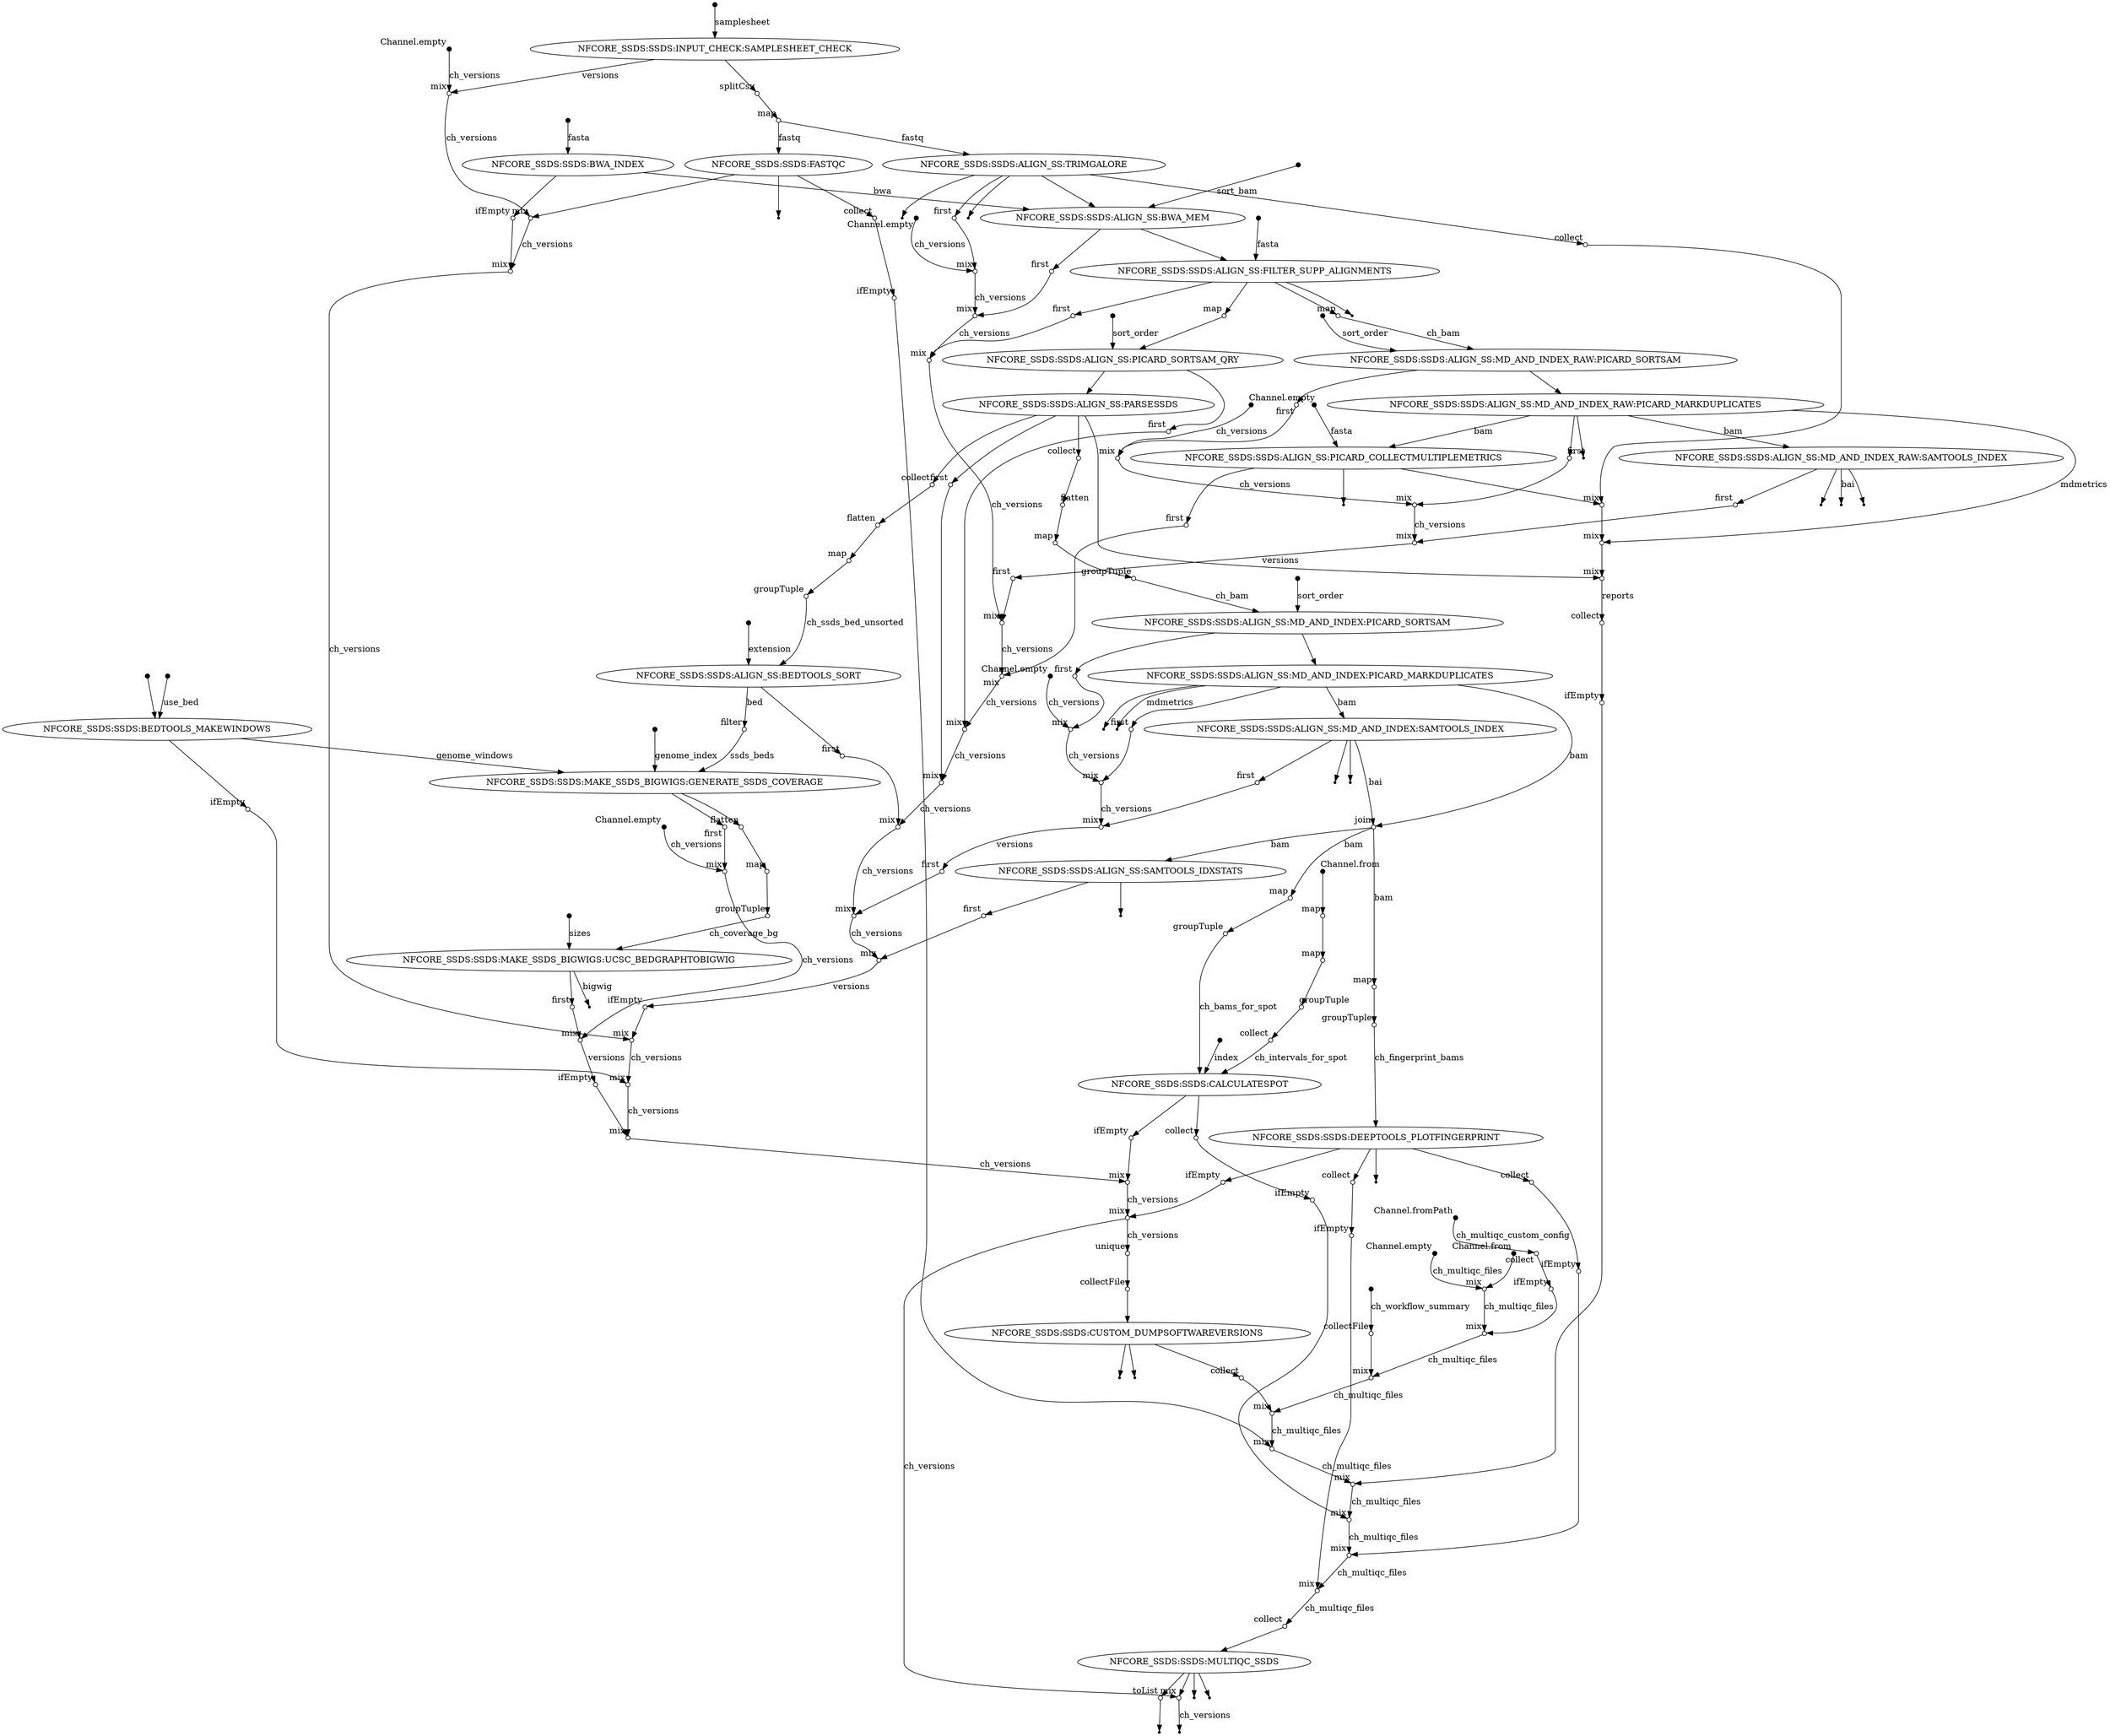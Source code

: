 digraph "ssds_dag" {
v0 [shape=point,label="",fixedsize=true,width=0.1,xlabel="Channel.fromPath"];
v146 [shape=circle,label="",fixedsize=true,width=0.1,xlabel="collect"];
v0 -> v146 [label="ch_multiqc_custom_config"];

v1 [shape=point,label="",fixedsize=true,width=0.1,xlabel="Channel.from"];
v2 [shape=circle,label="",fixedsize=true,width=0.1,xlabel="map"];
v1 -> v2;

v2 [shape=circle,label="",fixedsize=true,width=0.1,xlabel="map"];
v125 [shape=circle,label="",fixedsize=true,width=0.1,xlabel="map"];
v2 -> v125;

v3 [shape=point,label="",fixedsize=true,width=0.1,xlabel="Channel.empty"];
v8 [shape=circle,label="",fixedsize=true,width=0.1,xlabel="mix"];
v3 -> v8 [label="ch_versions"];

v4 [shape=point,label="",fixedsize=true,width=0.1];
v5 [label="NFCORE_SSDS:SSDS:INPUT_CHECK:SAMPLESHEET_CHECK"];
v4 -> v5 [label="samplesheet"];

v5 [label="NFCORE_SSDS:SSDS:INPUT_CHECK:SAMPLESHEET_CHECK"];
v6 [shape=circle,label="",fixedsize=true,width=0.1,xlabel="splitCsv"];
v5 -> v6;

v5 [label="NFCORE_SSDS:SSDS:INPUT_CHECK:SAMPLESHEET_CHECK"];
v8 [shape=circle,label="",fixedsize=true,width=0.1,xlabel="mix"];
v5 -> v8 [label="versions"];

v6 [shape=circle,label="",fixedsize=true,width=0.1,xlabel="splitCsv"];
v7 [shape=circle,label="",fixedsize=true,width=0.1,xlabel="map"];
v6 -> v7;

v7 [shape=circle,label="",fixedsize=true,width=0.1,xlabel="map"];
v9 [label="NFCORE_SSDS:SSDS:FASTQC"];
v7 -> v9 [label="fastq"];

v8 [shape=circle,label="",fixedsize=true,width=0.1,xlabel="mix"];
v11 [shape=circle,label="",fixedsize=true,width=0.1,xlabel="mix"];
v8 -> v11 [label="ch_versions"];

v9 [label="NFCORE_SSDS:SSDS:FASTQC"];
v10 [shape=point];
v9 -> v10;

v9 [label="NFCORE_SSDS:SSDS:FASTQC"];
v154 [shape=circle,label="",fixedsize=true,width=0.1,xlabel="collect"];
v9 -> v154;

v9 [label="NFCORE_SSDS:SSDS:FASTQC"];
v11 [shape=circle,label="",fixedsize=true,width=0.1,xlabel="mix"];
v9 -> v11;

v11 [shape=circle,label="",fixedsize=true,width=0.1,xlabel="mix"];
v15 [shape=circle,label="",fixedsize=true,width=0.1,xlabel="mix"];
v11 -> v15 [label="ch_versions"];

v12 [shape=point,label="",fixedsize=true,width=0.1];
v13 [label="NFCORE_SSDS:SSDS:BWA_INDEX"];
v12 -> v13 [label="fasta"];

v13 [label="NFCORE_SSDS:SSDS:BWA_INDEX"];
v21 [label="NFCORE_SSDS:SSDS:ALIGN_SS:BWA_MEM"];
v13 -> v21 [label="bwa"];

v13 [label="NFCORE_SSDS:SSDS:BWA_INDEX"];
v14 [shape=circle,label="",fixedsize=true,width=0.1,xlabel="ifEmpty"];
v13 -> v14;

v14 [shape=circle,label="",fixedsize=true,width=0.1,xlabel="ifEmpty"];
v15 [shape=circle,label="",fixedsize=true,width=0.1,xlabel="mix"];
v14 -> v15;

v15 [shape=circle,label="",fixedsize=true,width=0.1,xlabel="mix"];
v101 [shape=circle,label="",fixedsize=true,width=0.1,xlabel="mix"];
v15 -> v101 [label="ch_versions"];

v16 [shape=point,label="",fixedsize=true,width=0.1,xlabel="Channel.empty"];
v81 [shape=circle,label="",fixedsize=true,width=0.1,xlabel="mix"];
v16 -> v81 [label="ch_versions"];

v7 [shape=circle,label="",fixedsize=true,width=0.1,xlabel="map"];
v17 [label="NFCORE_SSDS:SSDS:ALIGN_SS:TRIMGALORE"];
v7 -> v17 [label="fastq"];

v17 [label="NFCORE_SSDS:SSDS:ALIGN_SS:TRIMGALORE"];
v21 [label="NFCORE_SSDS:SSDS:ALIGN_SS:BWA_MEM"];
v17 -> v21;

v17 [label="NFCORE_SSDS:SSDS:ALIGN_SS:TRIMGALORE"];
v76 [shape=circle,label="",fixedsize=true,width=0.1,xlabel="collect"];
v17 -> v76;

v17 [label="NFCORE_SSDS:SSDS:ALIGN_SS:TRIMGALORE"];
v80 [shape=circle,label="",fixedsize=true,width=0.1,xlabel="first"];
v17 -> v80;

v17 [label="NFCORE_SSDS:SSDS:ALIGN_SS:TRIMGALORE"];
v19 [shape=point];
v17 -> v19;

v17 [label="NFCORE_SSDS:SSDS:ALIGN_SS:TRIMGALORE"];
v18 [shape=point];
v17 -> v18;

v20 [shape=point,label="",fixedsize=true,width=0.1];
v21 [label="NFCORE_SSDS:SSDS:ALIGN_SS:BWA_MEM"];
v20 -> v21 [label="sort_bam"];

v21 [label="NFCORE_SSDS:SSDS:ALIGN_SS:BWA_MEM"];
v23 [label="NFCORE_SSDS:SSDS:ALIGN_SS:FILTER_SUPP_ALIGNMENTS"];
v21 -> v23;

v21 [label="NFCORE_SSDS:SSDS:ALIGN_SS:BWA_MEM"];
v82 [shape=circle,label="",fixedsize=true,width=0.1,xlabel="first"];
v21 -> v82;

v22 [shape=point,label="",fixedsize=true,width=0.1];
v23 [label="NFCORE_SSDS:SSDS:ALIGN_SS:FILTER_SUPP_ALIGNMENTS"];
v22 -> v23 [label="fasta"];

v23 [label="NFCORE_SSDS:SSDS:ALIGN_SS:FILTER_SUPP_ALIGNMENTS"];
v25 [shape=circle,label="",fixedsize=true,width=0.1,xlabel="map"];
v23 -> v25;

v23 [label="NFCORE_SSDS:SSDS:ALIGN_SS:FILTER_SUPP_ALIGNMENTS"];
v24 [shape=point];
v23 -> v24;

v23 [label="NFCORE_SSDS:SSDS:ALIGN_SS:FILTER_SUPP_ALIGNMENTS"];
v84 [shape=circle,label="",fixedsize=true,width=0.1,xlabel="first"];
v23 -> v84;

v25 [shape=circle,label="",fixedsize=true,width=0.1,xlabel="map"];
v28 [label="NFCORE_SSDS:SSDS:ALIGN_SS:MD_AND_INDEX_RAW:PICARD_SORTSAM"];
v25 -> v28 [label="ch_bam"];

v26 [shape=point,label="",fixedsize=true,width=0.1,xlabel="Channel.empty"];
v36 [shape=circle,label="",fixedsize=true,width=0.1,xlabel="mix"];
v26 -> v36 [label="ch_versions"];

v27 [shape=point,label="",fixedsize=true,width=0.1];
v28 [label="NFCORE_SSDS:SSDS:ALIGN_SS:MD_AND_INDEX_RAW:PICARD_SORTSAM"];
v27 -> v28 [label="sort_order"];

v28 [label="NFCORE_SSDS:SSDS:ALIGN_SS:MD_AND_INDEX_RAW:PICARD_SORTSAM"];
v29 [label="NFCORE_SSDS:SSDS:ALIGN_SS:MD_AND_INDEX_RAW:PICARD_MARKDUPLICATES"];
v28 -> v29;

v28 [label="NFCORE_SSDS:SSDS:ALIGN_SS:MD_AND_INDEX_RAW:PICARD_SORTSAM"];
v35 [shape=circle,label="",fixedsize=true,width=0.1,xlabel="first"];
v28 -> v35;

v29 [label="NFCORE_SSDS:SSDS:ALIGN_SS:MD_AND_INDEX_RAW:PICARD_MARKDUPLICATES"];
v31 [label="NFCORE_SSDS:SSDS:ALIGN_SS:MD_AND_INDEX_RAW:SAMTOOLS_INDEX"];
v29 -> v31 [label="bam"];

v29 [label="NFCORE_SSDS:SSDS:ALIGN_SS:MD_AND_INDEX_RAW:PICARD_MARKDUPLICATES"];
v30 [shape=point];
v29 -> v30;

v29 [label="NFCORE_SSDS:SSDS:ALIGN_SS:MD_AND_INDEX_RAW:PICARD_MARKDUPLICATES"];
v78 [shape=circle,label="",fixedsize=true,width=0.1,xlabel="mix"];
v29 -> v78 [label="mdmetrics"];

v29 [label="NFCORE_SSDS:SSDS:ALIGN_SS:MD_AND_INDEX_RAW:PICARD_MARKDUPLICATES"];
v37 [shape=circle,label="",fixedsize=true,width=0.1,xlabel="first"];
v29 -> v37;

v31 [label="NFCORE_SSDS:SSDS:ALIGN_SS:MD_AND_INDEX_RAW:SAMTOOLS_INDEX"];
v34 [shape=point];
v31 -> v34 [label="bai"];

v31 [label="NFCORE_SSDS:SSDS:ALIGN_SS:MD_AND_INDEX_RAW:SAMTOOLS_INDEX"];
v33 [shape=point];
v31 -> v33;

v31 [label="NFCORE_SSDS:SSDS:ALIGN_SS:MD_AND_INDEX_RAW:SAMTOOLS_INDEX"];
v32 [shape=point];
v31 -> v32;

v31 [label="NFCORE_SSDS:SSDS:ALIGN_SS:MD_AND_INDEX_RAW:SAMTOOLS_INDEX"];
v39 [shape=circle,label="",fixedsize=true,width=0.1,xlabel="first"];
v31 -> v39;

v35 [shape=circle,label="",fixedsize=true,width=0.1,xlabel="first"];
v36 [shape=circle,label="",fixedsize=true,width=0.1,xlabel="mix"];
v35 -> v36;

v36 [shape=circle,label="",fixedsize=true,width=0.1,xlabel="mix"];
v38 [shape=circle,label="",fixedsize=true,width=0.1,xlabel="mix"];
v36 -> v38 [label="ch_versions"];

v37 [shape=circle,label="",fixedsize=true,width=0.1,xlabel="first"];
v38 [shape=circle,label="",fixedsize=true,width=0.1,xlabel="mix"];
v37 -> v38;

v38 [shape=circle,label="",fixedsize=true,width=0.1,xlabel="mix"];
v40 [shape=circle,label="",fixedsize=true,width=0.1,xlabel="mix"];
v38 -> v40 [label="ch_versions"];

v39 [shape=circle,label="",fixedsize=true,width=0.1,xlabel="first"];
v40 [shape=circle,label="",fixedsize=true,width=0.1,xlabel="mix"];
v39 -> v40;

v40 [shape=circle,label="",fixedsize=true,width=0.1,xlabel="mix"];
v86 [shape=circle,label="",fixedsize=true,width=0.1,xlabel="first"];
v40 -> v86 [label="versions"];

v29 [label="NFCORE_SSDS:SSDS:ALIGN_SS:MD_AND_INDEX_RAW:PICARD_MARKDUPLICATES"];
v42 [label="NFCORE_SSDS:SSDS:ALIGN_SS:PICARD_COLLECTMULTIPLEMETRICS"];
v29 -> v42 [label="bam"];

v41 [shape=point,label="",fixedsize=true,width=0.1];
v42 [label="NFCORE_SSDS:SSDS:ALIGN_SS:PICARD_COLLECTMULTIPLEMETRICS"];
v41 -> v42 [label="fasta"];

v42 [label="NFCORE_SSDS:SSDS:ALIGN_SS:PICARD_COLLECTMULTIPLEMETRICS"];
v77 [shape=circle,label="",fixedsize=true,width=0.1,xlabel="mix"];
v42 -> v77;

v42 [label="NFCORE_SSDS:SSDS:ALIGN_SS:PICARD_COLLECTMULTIPLEMETRICS"];
v43 [shape=point];
v42 -> v43;

v42 [label="NFCORE_SSDS:SSDS:ALIGN_SS:PICARD_COLLECTMULTIPLEMETRICS"];
v88 [shape=circle,label="",fixedsize=true,width=0.1,xlabel="first"];
v42 -> v88;

v23 [label="NFCORE_SSDS:SSDS:ALIGN_SS:FILTER_SUPP_ALIGNMENTS"];
v44 [shape=circle,label="",fixedsize=true,width=0.1,xlabel="map"];
v23 -> v44;

v44 [shape=circle,label="",fixedsize=true,width=0.1,xlabel="map"];
v46 [label="NFCORE_SSDS:SSDS:ALIGN_SS:PICARD_SORTSAM_QRY"];
v44 -> v46;

v45 [shape=point,label="",fixedsize=true,width=0.1];
v46 [label="NFCORE_SSDS:SSDS:ALIGN_SS:PICARD_SORTSAM_QRY"];
v45 -> v46 [label="sort_order"];

v46 [label="NFCORE_SSDS:SSDS:ALIGN_SS:PICARD_SORTSAM_QRY"];
v47 [label="NFCORE_SSDS:SSDS:ALIGN_SS:PARSESSDS"];
v46 -> v47;

v46 [label="NFCORE_SSDS:SSDS:ALIGN_SS:PICARD_SORTSAM_QRY"];
v90 [shape=circle,label="",fixedsize=true,width=0.1,xlabel="first"];
v46 -> v90;

v47 [label="NFCORE_SSDS:SSDS:ALIGN_SS:PARSESSDS"];
v48 [shape=circle,label="",fixedsize=true,width=0.1,xlabel="collect"];
v47 -> v48;

v47 [label="NFCORE_SSDS:SSDS:ALIGN_SS:PARSESSDS"];
v52 [shape=circle,label="",fixedsize=true,width=0.1,xlabel="collect"];
v47 -> v52;

v47 [label="NFCORE_SSDS:SSDS:ALIGN_SS:PARSESSDS"];
v79 [shape=circle,label="",fixedsize=true,width=0.1,xlabel="mix"];
v47 -> v79;

v47 [label="NFCORE_SSDS:SSDS:ALIGN_SS:PARSESSDS"];
v92 [shape=circle,label="",fixedsize=true,width=0.1,xlabel="first"];
v47 -> v92;

v48 [shape=circle,label="",fixedsize=true,width=0.1,xlabel="collect"];
v49 [shape=circle,label="",fixedsize=true,width=0.1,xlabel="flatten"];
v48 -> v49;

v49 [shape=circle,label="",fixedsize=true,width=0.1,xlabel="flatten"];
v50 [shape=circle,label="",fixedsize=true,width=0.1,xlabel="map"];
v49 -> v50;

v50 [shape=circle,label="",fixedsize=true,width=0.1,xlabel="map"];
v51 [shape=circle,label="",fixedsize=true,width=0.1,xlabel="groupTuple"];
v50 -> v51;

v51 [shape=circle,label="",fixedsize=true,width=0.1,xlabel="groupTuple"];
v60 [label="NFCORE_SSDS:SSDS:ALIGN_SS:MD_AND_INDEX:PICARD_SORTSAM"];
v51 -> v60 [label="ch_bam"];

v52 [shape=circle,label="",fixedsize=true,width=0.1,xlabel="collect"];
v53 [shape=circle,label="",fixedsize=true,width=0.1,xlabel="flatten"];
v52 -> v53;

v53 [shape=circle,label="",fixedsize=true,width=0.1,xlabel="flatten"];
v54 [shape=circle,label="",fixedsize=true,width=0.1,xlabel="map"];
v53 -> v54;

v54 [shape=circle,label="",fixedsize=true,width=0.1,xlabel="map"];
v55 [shape=circle,label="",fixedsize=true,width=0.1,xlabel="groupTuple"];
v54 -> v55;

v55 [shape=circle,label="",fixedsize=true,width=0.1,xlabel="groupTuple"];
v57 [label="NFCORE_SSDS:SSDS:ALIGN_SS:BEDTOOLS_SORT"];
v55 -> v57 [label="ch_ssds_bed_unsorted"];

v56 [shape=point,label="",fixedsize=true,width=0.1];
v57 [label="NFCORE_SSDS:SSDS:ALIGN_SS:BEDTOOLS_SORT"];
v56 -> v57 [label="extension"];

v57 [label="NFCORE_SSDS:SSDS:ALIGN_SS:BEDTOOLS_SORT"];
v107 [shape=circle,label="",fixedsize=true,width=0.1,xlabel="filter"];
v57 -> v107 [label="bed"];

v57 [label="NFCORE_SSDS:SSDS:ALIGN_SS:BEDTOOLS_SORT"];
v94 [shape=circle,label="",fixedsize=true,width=0.1,xlabel="first"];
v57 -> v94;

v58 [shape=point,label="",fixedsize=true,width=0.1,xlabel="Channel.empty"];
v68 [shape=circle,label="",fixedsize=true,width=0.1,xlabel="mix"];
v58 -> v68 [label="ch_versions"];

v59 [shape=point,label="",fixedsize=true,width=0.1];
v60 [label="NFCORE_SSDS:SSDS:ALIGN_SS:MD_AND_INDEX:PICARD_SORTSAM"];
v59 -> v60 [label="sort_order"];

v60 [label="NFCORE_SSDS:SSDS:ALIGN_SS:MD_AND_INDEX:PICARD_SORTSAM"];
v61 [label="NFCORE_SSDS:SSDS:ALIGN_SS:MD_AND_INDEX:PICARD_MARKDUPLICATES"];
v60 -> v61;

v60 [label="NFCORE_SSDS:SSDS:ALIGN_SS:MD_AND_INDEX:PICARD_SORTSAM"];
v67 [shape=circle,label="",fixedsize=true,width=0.1,xlabel="first"];
v60 -> v67;

v61 [label="NFCORE_SSDS:SSDS:ALIGN_SS:MD_AND_INDEX:PICARD_MARKDUPLICATES"];
v64 [label="NFCORE_SSDS:SSDS:ALIGN_SS:MD_AND_INDEX:SAMTOOLS_INDEX"];
v61 -> v64 [label="bam"];

v61 [label="NFCORE_SSDS:SSDS:ALIGN_SS:MD_AND_INDEX:PICARD_MARKDUPLICATES"];
v63 [shape=point];
v61 -> v63;

v61 [label="NFCORE_SSDS:SSDS:ALIGN_SS:MD_AND_INDEX:PICARD_MARKDUPLICATES"];
v62 [shape=point];
v61 -> v62 [label="mdmetrics"];

v61 [label="NFCORE_SSDS:SSDS:ALIGN_SS:MD_AND_INDEX:PICARD_MARKDUPLICATES"];
v69 [shape=circle,label="",fixedsize=true,width=0.1,xlabel="first"];
v61 -> v69;

v64 [label="NFCORE_SSDS:SSDS:ALIGN_SS:MD_AND_INDEX:SAMTOOLS_INDEX"];
v73 [shape=circle,label="",fixedsize=true,width=0.1,xlabel="join"];
v64 -> v73 [label="bai"];

v64 [label="NFCORE_SSDS:SSDS:ALIGN_SS:MD_AND_INDEX:SAMTOOLS_INDEX"];
v66 [shape=point];
v64 -> v66;

v64 [label="NFCORE_SSDS:SSDS:ALIGN_SS:MD_AND_INDEX:SAMTOOLS_INDEX"];
v65 [shape=point];
v64 -> v65;

v64 [label="NFCORE_SSDS:SSDS:ALIGN_SS:MD_AND_INDEX:SAMTOOLS_INDEX"];
v71 [shape=circle,label="",fixedsize=true,width=0.1,xlabel="first"];
v64 -> v71;

v67 [shape=circle,label="",fixedsize=true,width=0.1,xlabel="first"];
v68 [shape=circle,label="",fixedsize=true,width=0.1,xlabel="mix"];
v67 -> v68;

v68 [shape=circle,label="",fixedsize=true,width=0.1,xlabel="mix"];
v70 [shape=circle,label="",fixedsize=true,width=0.1,xlabel="mix"];
v68 -> v70 [label="ch_versions"];

v69 [shape=circle,label="",fixedsize=true,width=0.1,xlabel="first"];
v70 [shape=circle,label="",fixedsize=true,width=0.1,xlabel="mix"];
v69 -> v70;

v70 [shape=circle,label="",fixedsize=true,width=0.1,xlabel="mix"];
v72 [shape=circle,label="",fixedsize=true,width=0.1,xlabel="mix"];
v70 -> v72 [label="ch_versions"];

v71 [shape=circle,label="",fixedsize=true,width=0.1,xlabel="first"];
v72 [shape=circle,label="",fixedsize=true,width=0.1,xlabel="mix"];
v71 -> v72;

v72 [shape=circle,label="",fixedsize=true,width=0.1,xlabel="mix"];
v96 [shape=circle,label="",fixedsize=true,width=0.1,xlabel="first"];
v72 -> v96 [label="versions"];

v61 [label="NFCORE_SSDS:SSDS:ALIGN_SS:MD_AND_INDEX:PICARD_MARKDUPLICATES"];
v73 [shape=circle,label="",fixedsize=true,width=0.1,xlabel="join"];
v61 -> v73 [label="bam"];

v73 [shape=circle,label="",fixedsize=true,width=0.1,xlabel="join"];
v74 [label="NFCORE_SSDS:SSDS:ALIGN_SS:SAMTOOLS_IDXSTATS"];
v73 -> v74 [label="bam"];

v74 [label="NFCORE_SSDS:SSDS:ALIGN_SS:SAMTOOLS_IDXSTATS"];
v75 [shape=point];
v74 -> v75;

v74 [label="NFCORE_SSDS:SSDS:ALIGN_SS:SAMTOOLS_IDXSTATS"];
v98 [shape=circle,label="",fixedsize=true,width=0.1,xlabel="first"];
v74 -> v98;

v76 [shape=circle,label="",fixedsize=true,width=0.1,xlabel="collect"];
v77 [shape=circle,label="",fixedsize=true,width=0.1,xlabel="mix"];
v76 -> v77;

v77 [shape=circle,label="",fixedsize=true,width=0.1,xlabel="mix"];
v78 [shape=circle,label="",fixedsize=true,width=0.1,xlabel="mix"];
v77 -> v78;

v78 [shape=circle,label="",fixedsize=true,width=0.1,xlabel="mix"];
v79 [shape=circle,label="",fixedsize=true,width=0.1,xlabel="mix"];
v78 -> v79;

v79 [shape=circle,label="",fixedsize=true,width=0.1,xlabel="mix"];
v157 [shape=circle,label="",fixedsize=true,width=0.1,xlabel="collect"];
v79 -> v157 [label="reports"];

v80 [shape=circle,label="",fixedsize=true,width=0.1,xlabel="first"];
v81 [shape=circle,label="",fixedsize=true,width=0.1,xlabel="mix"];
v80 -> v81;

v81 [shape=circle,label="",fixedsize=true,width=0.1,xlabel="mix"];
v83 [shape=circle,label="",fixedsize=true,width=0.1,xlabel="mix"];
v81 -> v83 [label="ch_versions"];

v82 [shape=circle,label="",fixedsize=true,width=0.1,xlabel="first"];
v83 [shape=circle,label="",fixedsize=true,width=0.1,xlabel="mix"];
v82 -> v83;

v83 [shape=circle,label="",fixedsize=true,width=0.1,xlabel="mix"];
v85 [shape=circle,label="",fixedsize=true,width=0.1,xlabel="mix"];
v83 -> v85 [label="ch_versions"];

v84 [shape=circle,label="",fixedsize=true,width=0.1,xlabel="first"];
v85 [shape=circle,label="",fixedsize=true,width=0.1,xlabel="mix"];
v84 -> v85;

v85 [shape=circle,label="",fixedsize=true,width=0.1,xlabel="mix"];
v87 [shape=circle,label="",fixedsize=true,width=0.1,xlabel="mix"];
v85 -> v87 [label="ch_versions"];

v86 [shape=circle,label="",fixedsize=true,width=0.1,xlabel="first"];
v87 [shape=circle,label="",fixedsize=true,width=0.1,xlabel="mix"];
v86 -> v87;

v87 [shape=circle,label="",fixedsize=true,width=0.1,xlabel="mix"];
v89 [shape=circle,label="",fixedsize=true,width=0.1,xlabel="mix"];
v87 -> v89 [label="ch_versions"];

v88 [shape=circle,label="",fixedsize=true,width=0.1,xlabel="first"];
v89 [shape=circle,label="",fixedsize=true,width=0.1,xlabel="mix"];
v88 -> v89;

v89 [shape=circle,label="",fixedsize=true,width=0.1,xlabel="mix"];
v91 [shape=circle,label="",fixedsize=true,width=0.1,xlabel="mix"];
v89 -> v91 [label="ch_versions"];

v90 [shape=circle,label="",fixedsize=true,width=0.1,xlabel="first"];
v91 [shape=circle,label="",fixedsize=true,width=0.1,xlabel="mix"];
v90 -> v91;

v91 [shape=circle,label="",fixedsize=true,width=0.1,xlabel="mix"];
v93 [shape=circle,label="",fixedsize=true,width=0.1,xlabel="mix"];
v91 -> v93 [label="ch_versions"];

v92 [shape=circle,label="",fixedsize=true,width=0.1,xlabel="first"];
v93 [shape=circle,label="",fixedsize=true,width=0.1,xlabel="mix"];
v92 -> v93;

v93 [shape=circle,label="",fixedsize=true,width=0.1,xlabel="mix"];
v95 [shape=circle,label="",fixedsize=true,width=0.1,xlabel="mix"];
v93 -> v95 [label="ch_versions"];

v94 [shape=circle,label="",fixedsize=true,width=0.1,xlabel="first"];
v95 [shape=circle,label="",fixedsize=true,width=0.1,xlabel="mix"];
v94 -> v95;

v95 [shape=circle,label="",fixedsize=true,width=0.1,xlabel="mix"];
v97 [shape=circle,label="",fixedsize=true,width=0.1,xlabel="mix"];
v95 -> v97 [label="ch_versions"];

v96 [shape=circle,label="",fixedsize=true,width=0.1,xlabel="first"];
v97 [shape=circle,label="",fixedsize=true,width=0.1,xlabel="mix"];
v96 -> v97;

v97 [shape=circle,label="",fixedsize=true,width=0.1,xlabel="mix"];
v99 [shape=circle,label="",fixedsize=true,width=0.1,xlabel="mix"];
v97 -> v99 [label="ch_versions"];

v98 [shape=circle,label="",fixedsize=true,width=0.1,xlabel="first"];
v99 [shape=circle,label="",fixedsize=true,width=0.1,xlabel="mix"];
v98 -> v99;

v99 [shape=circle,label="",fixedsize=true,width=0.1,xlabel="mix"];
v100 [shape=circle,label="",fixedsize=true,width=0.1,xlabel="ifEmpty"];
v99 -> v100 [label="versions"];

v100 [shape=circle,label="",fixedsize=true,width=0.1,xlabel="ifEmpty"];
v101 [shape=circle,label="",fixedsize=true,width=0.1,xlabel="mix"];
v100 -> v101;

v101 [shape=circle,label="",fixedsize=true,width=0.1,xlabel="mix"];
v106 [shape=circle,label="",fixedsize=true,width=0.1,xlabel="mix"];
v101 -> v106 [label="ch_versions"];

v102 [shape=point,label="",fixedsize=true,width=0.1];
v104 [label="NFCORE_SSDS:SSDS:BEDTOOLS_MAKEWINDOWS"];
v102 -> v104;

v103 [shape=point,label="",fixedsize=true,width=0.1];
v104 [label="NFCORE_SSDS:SSDS:BEDTOOLS_MAKEWINDOWS"];
v103 -> v104 [label="use_bed"];

v104 [label="NFCORE_SSDS:SSDS:BEDTOOLS_MAKEWINDOWS"];
v110 [label="NFCORE_SSDS:SSDS:MAKE_SSDS_BIGWIGS:GENERATE_SSDS_COVERAGE"];
v104 -> v110 [label="genome_windows"];

v104 [label="NFCORE_SSDS:SSDS:BEDTOOLS_MAKEWINDOWS"];
v105 [shape=circle,label="",fixedsize=true,width=0.1,xlabel="ifEmpty"];
v104 -> v105;

v105 [shape=circle,label="",fixedsize=true,width=0.1,xlabel="ifEmpty"];
v106 [shape=circle,label="",fixedsize=true,width=0.1,xlabel="mix"];
v105 -> v106;

v106 [shape=circle,label="",fixedsize=true,width=0.1,xlabel="mix"];
v122 [shape=circle,label="",fixedsize=true,width=0.1,xlabel="mix"];
v106 -> v122 [label="ch_versions"];

v107 [shape=circle,label="",fixedsize=true,width=0.1,xlabel="filter"];
v110 [label="NFCORE_SSDS:SSDS:MAKE_SSDS_BIGWIGS:GENERATE_SSDS_COVERAGE"];
v107 -> v110 [label="ssds_beds"];

v108 [shape=point,label="",fixedsize=true,width=0.1,xlabel="Channel.empty"];
v118 [shape=circle,label="",fixedsize=true,width=0.1,xlabel="mix"];
v108 -> v118 [label="ch_versions"];

v109 [shape=point,label="",fixedsize=true,width=0.1];
v110 [label="NFCORE_SSDS:SSDS:MAKE_SSDS_BIGWIGS:GENERATE_SSDS_COVERAGE"];
v109 -> v110 [label="genome_index"];

v110 [label="NFCORE_SSDS:SSDS:MAKE_SSDS_BIGWIGS:GENERATE_SSDS_COVERAGE"];
v111 [shape=circle,label="",fixedsize=true,width=0.1,xlabel="flatten"];
v110 -> v111;

v110 [label="NFCORE_SSDS:SSDS:MAKE_SSDS_BIGWIGS:GENERATE_SSDS_COVERAGE"];
v117 [shape=circle,label="",fixedsize=true,width=0.1,xlabel="first"];
v110 -> v117;

v111 [shape=circle,label="",fixedsize=true,width=0.1,xlabel="flatten"];
v112 [shape=circle,label="",fixedsize=true,width=0.1,xlabel="map"];
v111 -> v112;

v112 [shape=circle,label="",fixedsize=true,width=0.1,xlabel="map"];
v113 [shape=circle,label="",fixedsize=true,width=0.1,xlabel="groupTuple"];
v112 -> v113;

v113 [shape=circle,label="",fixedsize=true,width=0.1,xlabel="groupTuple"];
v115 [label="NFCORE_SSDS:SSDS:MAKE_SSDS_BIGWIGS:UCSC_BEDGRAPHTOBIGWIG"];
v113 -> v115 [label="ch_coverage_bg"];

v114 [shape=point,label="",fixedsize=true,width=0.1];
v115 [label="NFCORE_SSDS:SSDS:MAKE_SSDS_BIGWIGS:UCSC_BEDGRAPHTOBIGWIG"];
v114 -> v115 [label="sizes"];

v115 [label="NFCORE_SSDS:SSDS:MAKE_SSDS_BIGWIGS:UCSC_BEDGRAPHTOBIGWIG"];
v116 [shape=point];
v115 -> v116 [label="bigwig"];

v115 [label="NFCORE_SSDS:SSDS:MAKE_SSDS_BIGWIGS:UCSC_BEDGRAPHTOBIGWIG"];
v119 [shape=circle,label="",fixedsize=true,width=0.1,xlabel="first"];
v115 -> v119;

v117 [shape=circle,label="",fixedsize=true,width=0.1,xlabel="first"];
v118 [shape=circle,label="",fixedsize=true,width=0.1,xlabel="mix"];
v117 -> v118;

v118 [shape=circle,label="",fixedsize=true,width=0.1,xlabel="mix"];
v120 [shape=circle,label="",fixedsize=true,width=0.1,xlabel="mix"];
v118 -> v120 [label="ch_versions"];

v119 [shape=circle,label="",fixedsize=true,width=0.1,xlabel="first"];
v120 [shape=circle,label="",fixedsize=true,width=0.1,xlabel="mix"];
v119 -> v120;

v120 [shape=circle,label="",fixedsize=true,width=0.1,xlabel="mix"];
v121 [shape=circle,label="",fixedsize=true,width=0.1,xlabel="ifEmpty"];
v120 -> v121 [label="versions"];

v121 [shape=circle,label="",fixedsize=true,width=0.1,xlabel="ifEmpty"];
v122 [shape=circle,label="",fixedsize=true,width=0.1,xlabel="mix"];
v121 -> v122;

v122 [shape=circle,label="",fixedsize=true,width=0.1,xlabel="mix"];
v131 [shape=circle,label="",fixedsize=true,width=0.1,xlabel="mix"];
v122 -> v131 [label="ch_versions"];

v73 [shape=circle,label="",fixedsize=true,width=0.1,xlabel="join"];
v123 [shape=circle,label="",fixedsize=true,width=0.1,xlabel="map"];
v73 -> v123 [label="bam"];

v123 [shape=circle,label="",fixedsize=true,width=0.1,xlabel="map"];
v124 [shape=circle,label="",fixedsize=true,width=0.1,xlabel="groupTuple"];
v123 -> v124;

v124 [shape=circle,label="",fixedsize=true,width=0.1,xlabel="groupTuple"];
v129 [label="NFCORE_SSDS:SSDS:CALCULATESPOT"];
v124 -> v129 [label="ch_bams_for_spot"];

v125 [shape=circle,label="",fixedsize=true,width=0.1,xlabel="map"];
v126 [shape=circle,label="",fixedsize=true,width=0.1,xlabel="groupTuple"];
v125 -> v126;

v126 [shape=circle,label="",fixedsize=true,width=0.1,xlabel="groupTuple"];
v127 [shape=circle,label="",fixedsize=true,width=0.1,xlabel="collect"];
v126 -> v127;

v127 [shape=circle,label="",fixedsize=true,width=0.1,xlabel="collect"];
v129 [label="NFCORE_SSDS:SSDS:CALCULATESPOT"];
v127 -> v129 [label="ch_intervals_for_spot"];

v128 [shape=point,label="",fixedsize=true,width=0.1];
v129 [label="NFCORE_SSDS:SSDS:CALCULATESPOT"];
v128 -> v129 [label="index"];

v129 [label="NFCORE_SSDS:SSDS:CALCULATESPOT"];
v160 [shape=circle,label="",fixedsize=true,width=0.1,xlabel="collect"];
v129 -> v160;

v129 [label="NFCORE_SSDS:SSDS:CALCULATESPOT"];
v130 [shape=circle,label="",fixedsize=true,width=0.1,xlabel="ifEmpty"];
v129 -> v130;

v130 [shape=circle,label="",fixedsize=true,width=0.1,xlabel="ifEmpty"];
v131 [shape=circle,label="",fixedsize=true,width=0.1,xlabel="mix"];
v130 -> v131;

v131 [shape=circle,label="",fixedsize=true,width=0.1,xlabel="mix"];
v137 [shape=circle,label="",fixedsize=true,width=0.1,xlabel="mix"];
v131 -> v137 [label="ch_versions"];

v73 [shape=circle,label="",fixedsize=true,width=0.1,xlabel="join"];
v132 [shape=circle,label="",fixedsize=true,width=0.1,xlabel="map"];
v73 -> v132 [label="bam"];

v132 [shape=circle,label="",fixedsize=true,width=0.1,xlabel="map"];
v133 [shape=circle,label="",fixedsize=true,width=0.1,xlabel="groupTuple"];
v132 -> v133;

v133 [shape=circle,label="",fixedsize=true,width=0.1,xlabel="groupTuple"];
v134 [label="NFCORE_SSDS:SSDS:DEEPTOOLS_PLOTFINGERPRINT"];
v133 -> v134 [label="ch_fingerprint_bams"];

v134 [label="NFCORE_SSDS:SSDS:DEEPTOOLS_PLOTFINGERPRINT"];
v135 [shape=point];
v134 -> v135;

v134 [label="NFCORE_SSDS:SSDS:DEEPTOOLS_PLOTFINGERPRINT"];
v166 [shape=circle,label="",fixedsize=true,width=0.1,xlabel="collect"];
v134 -> v166;

v134 [label="NFCORE_SSDS:SSDS:DEEPTOOLS_PLOTFINGERPRINT"];
v163 [shape=circle,label="",fixedsize=true,width=0.1,xlabel="collect"];
v134 -> v163;

v134 [label="NFCORE_SSDS:SSDS:DEEPTOOLS_PLOTFINGERPRINT"];
v136 [shape=circle,label="",fixedsize=true,width=0.1,xlabel="ifEmpty"];
v134 -> v136;

v136 [shape=circle,label="",fixedsize=true,width=0.1,xlabel="ifEmpty"];
v137 [shape=circle,label="",fixedsize=true,width=0.1,xlabel="mix"];
v136 -> v137;

v137 [shape=circle,label="",fixedsize=true,width=0.1,xlabel="mix"];
v138 [shape=circle,label="",fixedsize=true,width=0.1,xlabel="unique"];
v137 -> v138 [label="ch_versions"];

v138 [shape=circle,label="",fixedsize=true,width=0.1,xlabel="unique"];
v139 [shape=circle,label="",fixedsize=true,width=0.1,xlabel="collectFile"];
v138 -> v139;

v139 [shape=circle,label="",fixedsize=true,width=0.1,xlabel="collectFile"];
v140 [label="NFCORE_SSDS:SSDS:CUSTOM_DUMPSOFTWAREVERSIONS"];
v139 -> v140;

v140 [label="NFCORE_SSDS:SSDS:CUSTOM_DUMPSOFTWAREVERSIONS"];
v142 [shape=point];
v140 -> v142;

v140 [label="NFCORE_SSDS:SSDS:CUSTOM_DUMPSOFTWAREVERSIONS"];
v152 [shape=circle,label="",fixedsize=true,width=0.1,xlabel="collect"];
v140 -> v152;

v140 [label="NFCORE_SSDS:SSDS:CUSTOM_DUMPSOFTWAREVERSIONS"];
v141 [shape=point];
v140 -> v141;

v143 [shape=point,label="",fixedsize=true,width=0.1,xlabel="Channel.empty"];
v145 [shape=circle,label="",fixedsize=true,width=0.1,xlabel="mix"];
v143 -> v145 [label="ch_multiqc_files"];

v144 [shape=point,label="",fixedsize=true,width=0.1,xlabel="Channel.from"];
v145 [shape=circle,label="",fixedsize=true,width=0.1,xlabel="mix"];
v144 -> v145;

v145 [shape=circle,label="",fixedsize=true,width=0.1,xlabel="mix"];
v148 [shape=circle,label="",fixedsize=true,width=0.1,xlabel="mix"];
v145 -> v148 [label="ch_multiqc_files"];

v146 [shape=circle,label="",fixedsize=true,width=0.1,xlabel="collect"];
v147 [shape=circle,label="",fixedsize=true,width=0.1,xlabel="ifEmpty"];
v146 -> v147;

v147 [shape=circle,label="",fixedsize=true,width=0.1,xlabel="ifEmpty"];
v148 [shape=circle,label="",fixedsize=true,width=0.1,xlabel="mix"];
v147 -> v148;

v148 [shape=circle,label="",fixedsize=true,width=0.1,xlabel="mix"];
v151 [shape=circle,label="",fixedsize=true,width=0.1,xlabel="mix"];
v148 -> v151 [label="ch_multiqc_files"];

v149 [shape=point,label="",fixedsize=true,width=0.1];
v150 [shape=circle,label="",fixedsize=true,width=0.1,xlabel="collectFile"];
v149 -> v150 [label="ch_workflow_summary"];

v150 [shape=circle,label="",fixedsize=true,width=0.1,xlabel="collectFile"];
v151 [shape=circle,label="",fixedsize=true,width=0.1,xlabel="mix"];
v150 -> v151;

v151 [shape=circle,label="",fixedsize=true,width=0.1,xlabel="mix"];
v153 [shape=circle,label="",fixedsize=true,width=0.1,xlabel="mix"];
v151 -> v153 [label="ch_multiqc_files"];

v152 [shape=circle,label="",fixedsize=true,width=0.1,xlabel="collect"];
v153 [shape=circle,label="",fixedsize=true,width=0.1,xlabel="mix"];
v152 -> v153;

v153 [shape=circle,label="",fixedsize=true,width=0.1,xlabel="mix"];
v156 [shape=circle,label="",fixedsize=true,width=0.1,xlabel="mix"];
v153 -> v156 [label="ch_multiqc_files"];

v154 [shape=circle,label="",fixedsize=true,width=0.1,xlabel="collect"];
v155 [shape=circle,label="",fixedsize=true,width=0.1,xlabel="ifEmpty"];
v154 -> v155;

v155 [shape=circle,label="",fixedsize=true,width=0.1,xlabel="ifEmpty"];
v156 [shape=circle,label="",fixedsize=true,width=0.1,xlabel="mix"];
v155 -> v156;

v156 [shape=circle,label="",fixedsize=true,width=0.1,xlabel="mix"];
v159 [shape=circle,label="",fixedsize=true,width=0.1,xlabel="mix"];
v156 -> v159 [label="ch_multiqc_files"];

v157 [shape=circle,label="",fixedsize=true,width=0.1,xlabel="collect"];
v158 [shape=circle,label="",fixedsize=true,width=0.1,xlabel="ifEmpty"];
v157 -> v158;

v158 [shape=circle,label="",fixedsize=true,width=0.1,xlabel="ifEmpty"];
v159 [shape=circle,label="",fixedsize=true,width=0.1,xlabel="mix"];
v158 -> v159;

v159 [shape=circle,label="",fixedsize=true,width=0.1,xlabel="mix"];
v162 [shape=circle,label="",fixedsize=true,width=0.1,xlabel="mix"];
v159 -> v162 [label="ch_multiqc_files"];

v160 [shape=circle,label="",fixedsize=true,width=0.1,xlabel="collect"];
v161 [shape=circle,label="",fixedsize=true,width=0.1,xlabel="ifEmpty"];
v160 -> v161;

v161 [shape=circle,label="",fixedsize=true,width=0.1,xlabel="ifEmpty"];
v162 [shape=circle,label="",fixedsize=true,width=0.1,xlabel="mix"];
v161 -> v162;

v162 [shape=circle,label="",fixedsize=true,width=0.1,xlabel="mix"];
v165 [shape=circle,label="",fixedsize=true,width=0.1,xlabel="mix"];
v162 -> v165 [label="ch_multiqc_files"];

v163 [shape=circle,label="",fixedsize=true,width=0.1,xlabel="collect"];
v164 [shape=circle,label="",fixedsize=true,width=0.1,xlabel="ifEmpty"];
v163 -> v164;

v164 [shape=circle,label="",fixedsize=true,width=0.1,xlabel="ifEmpty"];
v165 [shape=circle,label="",fixedsize=true,width=0.1,xlabel="mix"];
v164 -> v165;

v165 [shape=circle,label="",fixedsize=true,width=0.1,xlabel="mix"];
v168 [shape=circle,label="",fixedsize=true,width=0.1,xlabel="mix"];
v165 -> v168 [label="ch_multiqc_files"];

v166 [shape=circle,label="",fixedsize=true,width=0.1,xlabel="collect"];
v167 [shape=circle,label="",fixedsize=true,width=0.1,xlabel="ifEmpty"];
v166 -> v167;

v167 [shape=circle,label="",fixedsize=true,width=0.1,xlabel="ifEmpty"];
v168 [shape=circle,label="",fixedsize=true,width=0.1,xlabel="mix"];
v167 -> v168;

v168 [shape=circle,label="",fixedsize=true,width=0.1,xlabel="mix"];
v169 [shape=circle,label="",fixedsize=true,width=0.1,xlabel="collect"];
v168 -> v169 [label="ch_multiqc_files"];

v169 [shape=circle,label="",fixedsize=true,width=0.1,xlabel="collect"];
v170 [label="NFCORE_SSDS:SSDS:MULTIQC_SSDS"];
v169 -> v170;

v170 [label="NFCORE_SSDS:SSDS:MULTIQC_SSDS"];
v173 [shape=circle,label="",fixedsize=true,width=0.1,xlabel="toList"];
v170 -> v173;

v170 [label="NFCORE_SSDS:SSDS:MULTIQC_SSDS"];
v172 [shape=point];
v170 -> v172;

v170 [label="NFCORE_SSDS:SSDS:MULTIQC_SSDS"];
v171 [shape=point];
v170 -> v171;

v170 [label="NFCORE_SSDS:SSDS:MULTIQC_SSDS"];
v175 [shape=circle,label="",fixedsize=true,width=0.1,xlabel="mix"];
v170 -> v175;

v173 [shape=circle,label="",fixedsize=true,width=0.1,xlabel="toList"];
v174 [shape=point];
v173 -> v174;

v137 [shape=circle,label="",fixedsize=true,width=0.1,xlabel="mix"];
v175 [shape=circle,label="",fixedsize=true,width=0.1,xlabel="mix"];
v137 -> v175 [label="ch_versions"];

v175 [shape=circle,label="",fixedsize=true,width=0.1,xlabel="mix"];
v176 [shape=point];
v175 -> v176 [label="ch_versions"];

}
